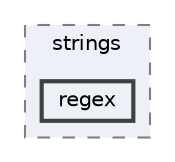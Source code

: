 digraph "D:/gitLibrary/cudf/cpp/include/cudf/strings/regex"
{
 // LATEX_PDF_SIZE
  bgcolor="transparent";
  edge [fontname=Helvetica,fontsize=10,labelfontname=Helvetica,labelfontsize=10];
  node [fontname=Helvetica,fontsize=10,shape=box,height=0.2,width=0.4];
  compound=true
  subgraph clusterdir_e52a7cfcc5412b565f6ae0686e8a94b2 {
    graph [ bgcolor="#edf0f7", pencolor="grey50", label="strings", fontname=Helvetica,fontsize=10 style="filled,dashed", URL="dir_e52a7cfcc5412b565f6ae0686e8a94b2.html",tooltip=""]
  dir_568a03f11001829ed8df14935cd38280 [label="regex", fillcolor="#edf0f7", color="grey25", style="filled,bold", URL="dir_568a03f11001829ed8df14935cd38280.html",tooltip=""];
  }
}

